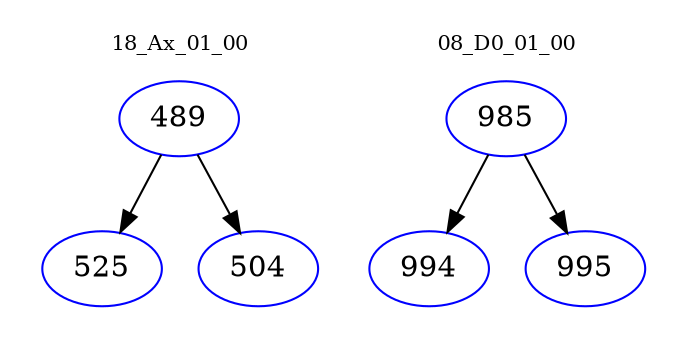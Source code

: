 digraph{
subgraph cluster_0 {
color = white
label = "18_Ax_01_00";
fontsize=10;
T0_489 [label="489", color="blue"]
T0_489 -> T0_525 [color="black"]
T0_525 [label="525", color="blue"]
T0_489 -> T0_504 [color="black"]
T0_504 [label="504", color="blue"]
}
subgraph cluster_1 {
color = white
label = "08_D0_01_00";
fontsize=10;
T1_985 [label="985", color="blue"]
T1_985 -> T1_994 [color="black"]
T1_994 [label="994", color="blue"]
T1_985 -> T1_995 [color="black"]
T1_995 [label="995", color="blue"]
}
}
